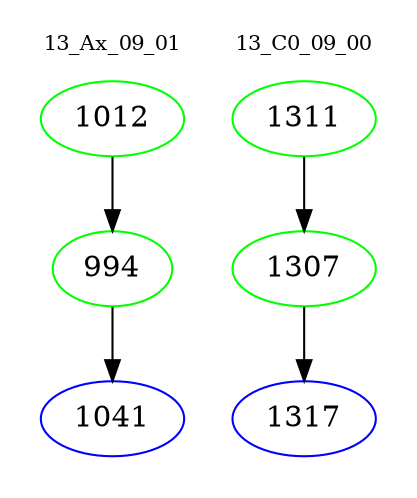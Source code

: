 digraph{
subgraph cluster_0 {
color = white
label = "13_Ax_09_01";
fontsize=10;
T0_1012 [label="1012", color="green"]
T0_1012 -> T0_994 [color="black"]
T0_994 [label="994", color="green"]
T0_994 -> T0_1041 [color="black"]
T0_1041 [label="1041", color="blue"]
}
subgraph cluster_1 {
color = white
label = "13_C0_09_00";
fontsize=10;
T1_1311 [label="1311", color="green"]
T1_1311 -> T1_1307 [color="black"]
T1_1307 [label="1307", color="green"]
T1_1307 -> T1_1317 [color="black"]
T1_1317 [label="1317", color="blue"]
}
}
